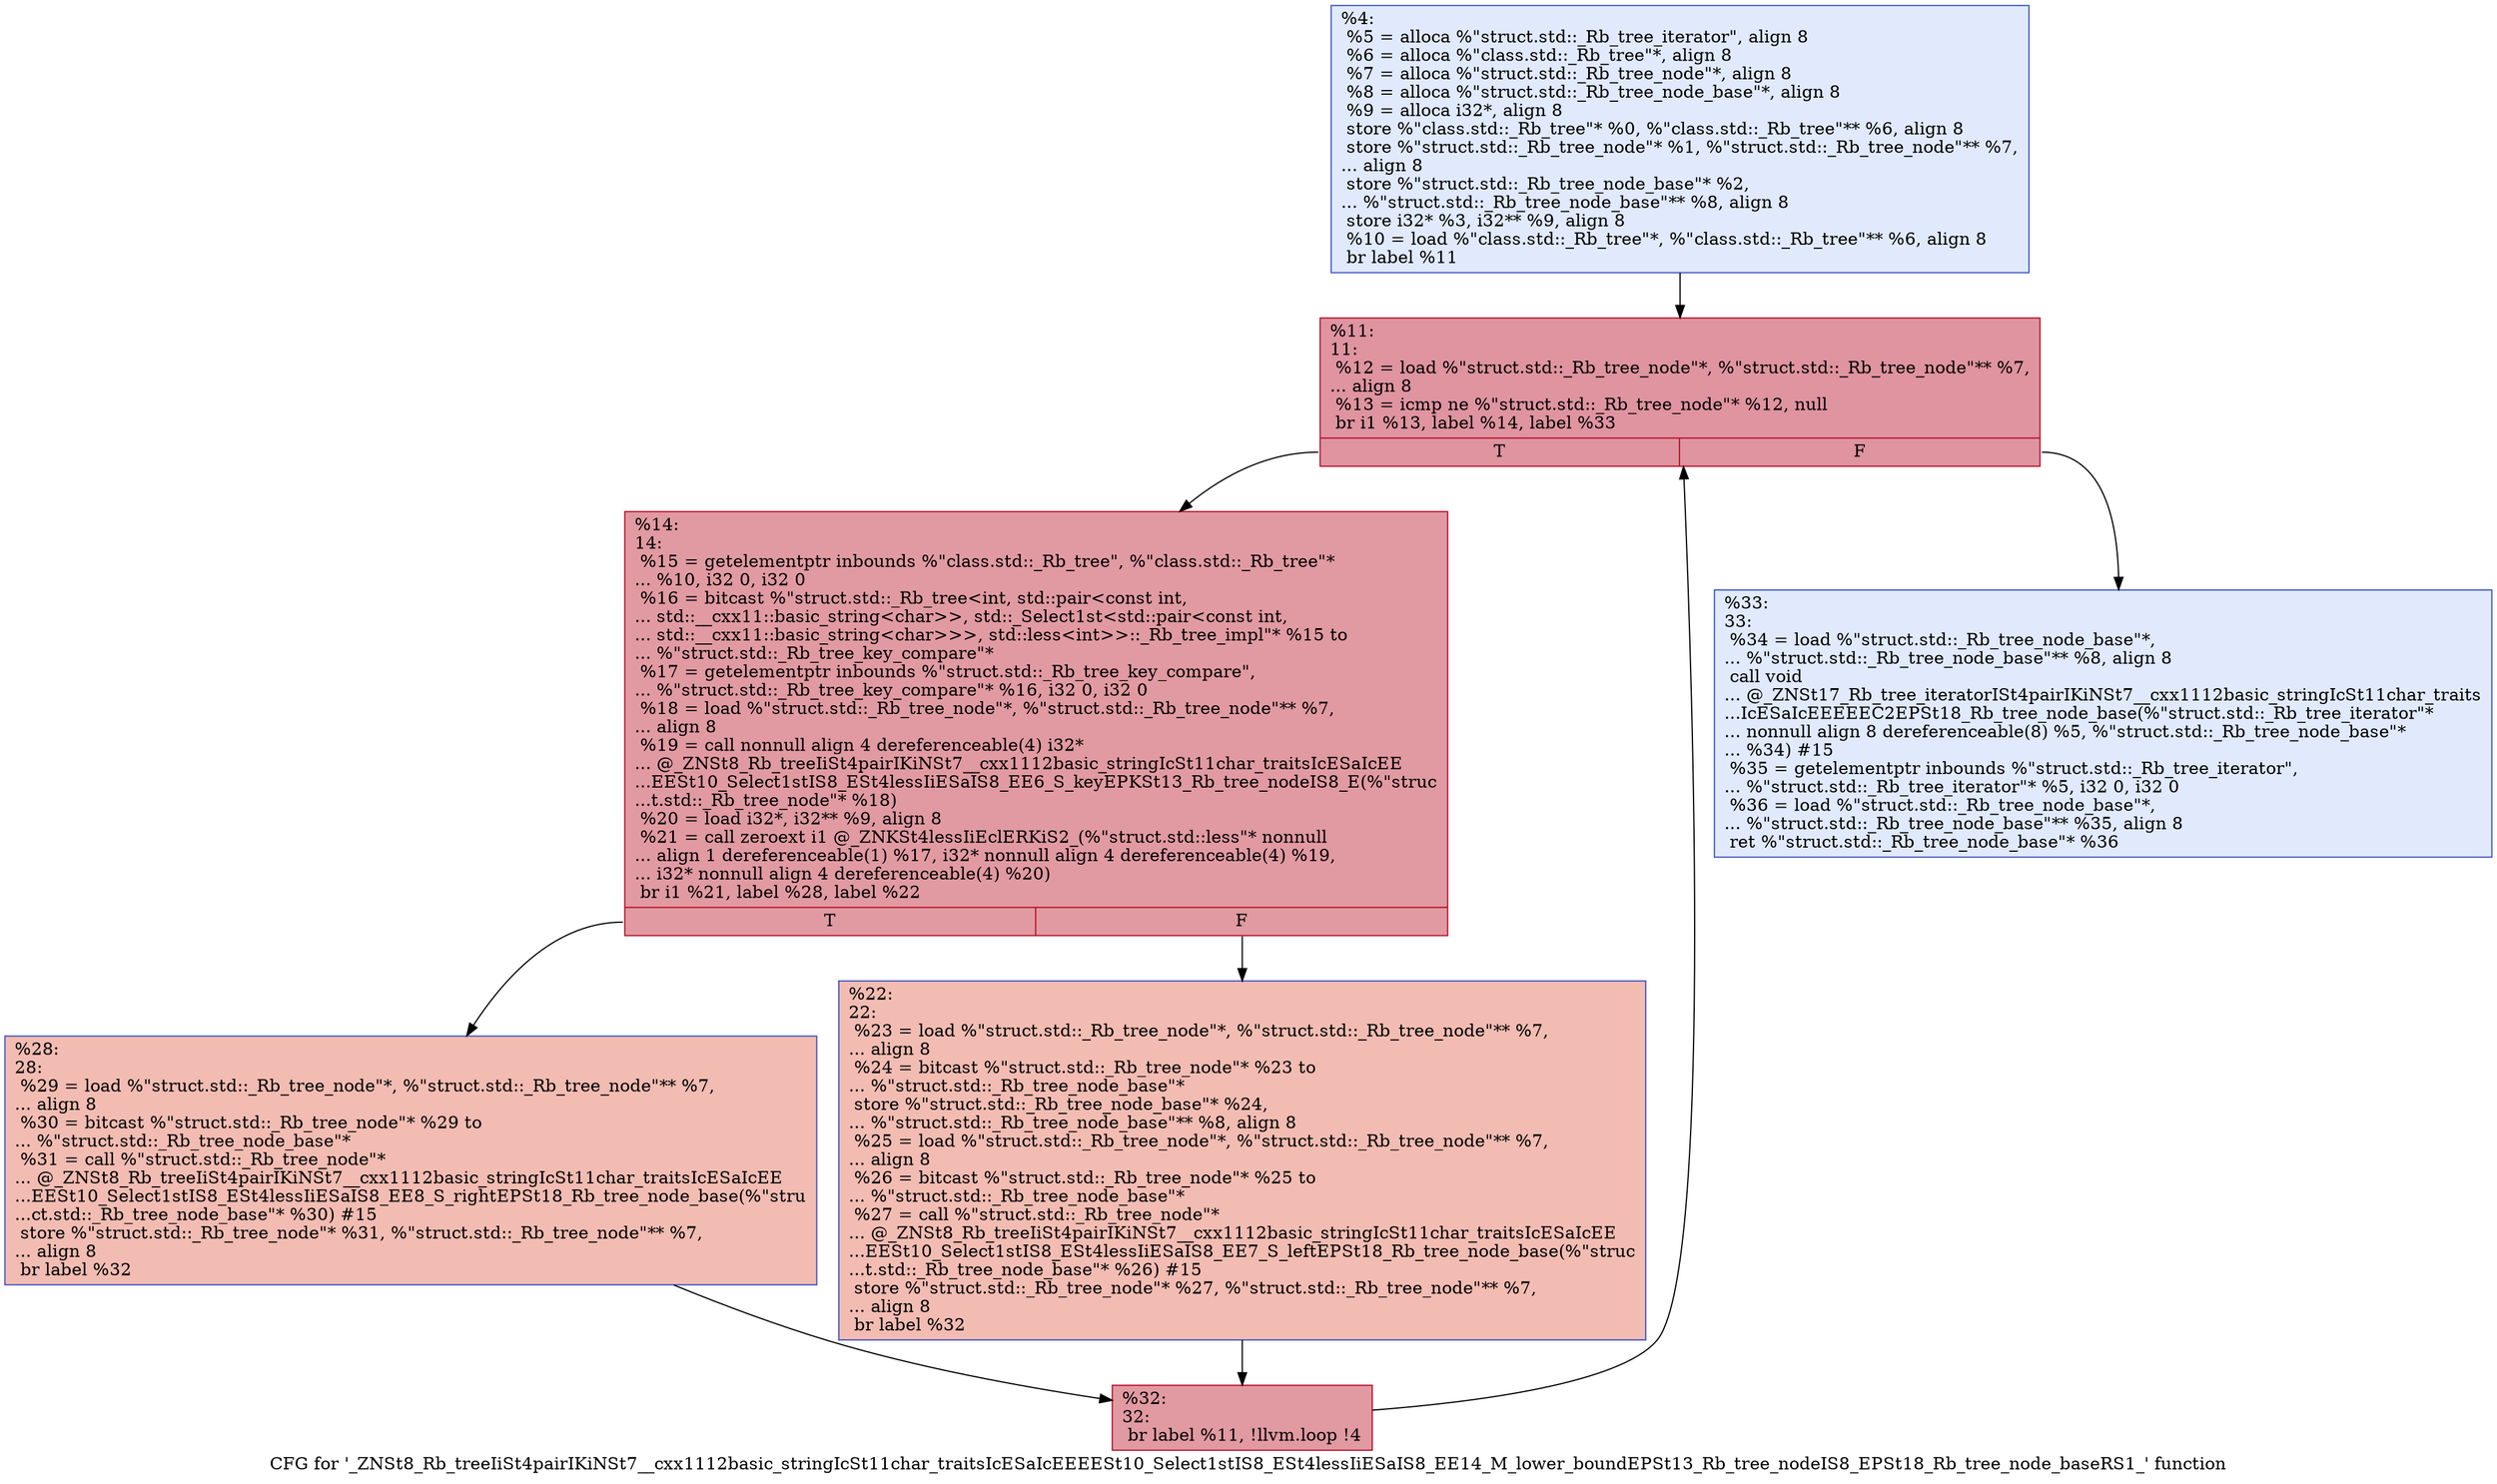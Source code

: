 digraph "CFG for '_ZNSt8_Rb_treeIiSt4pairIKiNSt7__cxx1112basic_stringIcSt11char_traitsIcESaIcEEEESt10_Select1stIS8_ESt4lessIiESaIS8_EE14_M_lower_boundEPSt13_Rb_tree_nodeIS8_EPSt18_Rb_tree_node_baseRS1_' function" {
	label="CFG for '_ZNSt8_Rb_treeIiSt4pairIKiNSt7__cxx1112basic_stringIcSt11char_traitsIcESaIcEEEESt10_Select1stIS8_ESt4lessIiESaIS8_EE14_M_lower_boundEPSt13_Rb_tree_nodeIS8_EPSt18_Rb_tree_node_baseRS1_' function";

	Node0x561d2dfb62b0 [shape=record,color="#3d50c3ff", style=filled, fillcolor="#b9d0f970",label="{%4:\l  %5 = alloca %\"struct.std::_Rb_tree_iterator\", align 8\l  %6 = alloca %\"class.std::_Rb_tree\"*, align 8\l  %7 = alloca %\"struct.std::_Rb_tree_node\"*, align 8\l  %8 = alloca %\"struct.std::_Rb_tree_node_base\"*, align 8\l  %9 = alloca i32*, align 8\l  store %\"class.std::_Rb_tree\"* %0, %\"class.std::_Rb_tree\"** %6, align 8\l  store %\"struct.std::_Rb_tree_node\"* %1, %\"struct.std::_Rb_tree_node\"** %7,\l... align 8\l  store %\"struct.std::_Rb_tree_node_base\"* %2,\l... %\"struct.std::_Rb_tree_node_base\"** %8, align 8\l  store i32* %3, i32** %9, align 8\l  %10 = load %\"class.std::_Rb_tree\"*, %\"class.std::_Rb_tree\"** %6, align 8\l  br label %11\l}"];
	Node0x561d2dfb62b0 -> Node0x561d2dfb6300;
	Node0x561d2dfb6300 [shape=record,color="#b70d28ff", style=filled, fillcolor="#b70d2870",label="{%11:\l11:                                               \l  %12 = load %\"struct.std::_Rb_tree_node\"*, %\"struct.std::_Rb_tree_node\"** %7,\l... align 8\l  %13 = icmp ne %\"struct.std::_Rb_tree_node\"* %12, null\l  br i1 %13, label %14, label %33\l|{<s0>T|<s1>F}}"];
	Node0x561d2dfb6300:s0 -> Node0x561d2dfb69a0;
	Node0x561d2dfb6300:s1 -> Node0x561d2dfb69f0;
	Node0x561d2dfb69a0 [shape=record,color="#b70d28ff", style=filled, fillcolor="#bb1b2c70",label="{%14:\l14:                                               \l  %15 = getelementptr inbounds %\"class.std::_Rb_tree\", %\"class.std::_Rb_tree\"*\l... %10, i32 0, i32 0\l  %16 = bitcast %\"struct.std::_Rb_tree\<int, std::pair\<const int,\l... std::__cxx11::basic_string\<char\>\>, std::_Select1st\<std::pair\<const int,\l... std::__cxx11::basic_string\<char\>\>\>, std::less\<int\>\>::_Rb_tree_impl\"* %15 to\l... %\"struct.std::_Rb_tree_key_compare\"*\l  %17 = getelementptr inbounds %\"struct.std::_Rb_tree_key_compare\",\l... %\"struct.std::_Rb_tree_key_compare\"* %16, i32 0, i32 0\l  %18 = load %\"struct.std::_Rb_tree_node\"*, %\"struct.std::_Rb_tree_node\"** %7,\l... align 8\l  %19 = call nonnull align 4 dereferenceable(4) i32*\l... @_ZNSt8_Rb_treeIiSt4pairIKiNSt7__cxx1112basic_stringIcSt11char_traitsIcESaIcEE\l...EESt10_Select1stIS8_ESt4lessIiESaIS8_EE6_S_keyEPKSt13_Rb_tree_nodeIS8_E(%\"struc\l...t.std::_Rb_tree_node\"* %18)\l  %20 = load i32*, i32** %9, align 8\l  %21 = call zeroext i1 @_ZNKSt4lessIiEclERKiS2_(%\"struct.std::less\"* nonnull\l... align 1 dereferenceable(1) %17, i32* nonnull align 4 dereferenceable(4) %19,\l... i32* nonnull align 4 dereferenceable(4) %20)\l  br i1 %21, label %28, label %22\l|{<s0>T|<s1>F}}"];
	Node0x561d2dfb69a0:s0 -> Node0x561d2dfb6f00;
	Node0x561d2dfb69a0:s1 -> Node0x561d2dfb6f50;
	Node0x561d2dfb6f50 [shape=record,color="#3d50c3ff", style=filled, fillcolor="#e1675170",label="{%22:\l22:                                               \l  %23 = load %\"struct.std::_Rb_tree_node\"*, %\"struct.std::_Rb_tree_node\"** %7,\l... align 8\l  %24 = bitcast %\"struct.std::_Rb_tree_node\"* %23 to\l... %\"struct.std::_Rb_tree_node_base\"*\l  store %\"struct.std::_Rb_tree_node_base\"* %24,\l... %\"struct.std::_Rb_tree_node_base\"** %8, align 8\l  %25 = load %\"struct.std::_Rb_tree_node\"*, %\"struct.std::_Rb_tree_node\"** %7,\l... align 8\l  %26 = bitcast %\"struct.std::_Rb_tree_node\"* %25 to\l... %\"struct.std::_Rb_tree_node_base\"*\l  %27 = call %\"struct.std::_Rb_tree_node\"*\l... @_ZNSt8_Rb_treeIiSt4pairIKiNSt7__cxx1112basic_stringIcSt11char_traitsIcESaIcEE\l...EESt10_Select1stIS8_ESt4lessIiESaIS8_EE7_S_leftEPSt18_Rb_tree_node_base(%\"struc\l...t.std::_Rb_tree_node_base\"* %26) #15\l  store %\"struct.std::_Rb_tree_node\"* %27, %\"struct.std::_Rb_tree_node\"** %7,\l... align 8\l  br label %32\l}"];
	Node0x561d2dfb6f50 -> Node0x561d2dfb7390;
	Node0x561d2dfb6f00 [shape=record,color="#3d50c3ff", style=filled, fillcolor="#e1675170",label="{%28:\l28:                                               \l  %29 = load %\"struct.std::_Rb_tree_node\"*, %\"struct.std::_Rb_tree_node\"** %7,\l... align 8\l  %30 = bitcast %\"struct.std::_Rb_tree_node\"* %29 to\l... %\"struct.std::_Rb_tree_node_base\"*\l  %31 = call %\"struct.std::_Rb_tree_node\"*\l... @_ZNSt8_Rb_treeIiSt4pairIKiNSt7__cxx1112basic_stringIcSt11char_traitsIcESaIcEE\l...EESt10_Select1stIS8_ESt4lessIiESaIS8_EE8_S_rightEPSt18_Rb_tree_node_base(%\"stru\l...ct.std::_Rb_tree_node_base\"* %30) #15\l  store %\"struct.std::_Rb_tree_node\"* %31, %\"struct.std::_Rb_tree_node\"** %7,\l... align 8\l  br label %32\l}"];
	Node0x561d2dfb6f00 -> Node0x561d2dfb7390;
	Node0x561d2dfb7390 [shape=record,color="#b70d28ff", style=filled, fillcolor="#bb1b2c70",label="{%32:\l32:                                               \l  br label %11, !llvm.loop !4\l}"];
	Node0x561d2dfb7390 -> Node0x561d2dfb6300;
	Node0x561d2dfb69f0 [shape=record,color="#3d50c3ff", style=filled, fillcolor="#b9d0f970",label="{%33:\l33:                                               \l  %34 = load %\"struct.std::_Rb_tree_node_base\"*,\l... %\"struct.std::_Rb_tree_node_base\"** %8, align 8\l  call void\l... @_ZNSt17_Rb_tree_iteratorISt4pairIKiNSt7__cxx1112basic_stringIcSt11char_traits\l...IcESaIcEEEEEC2EPSt18_Rb_tree_node_base(%\"struct.std::_Rb_tree_iterator\"*\l... nonnull align 8 dereferenceable(8) %5, %\"struct.std::_Rb_tree_node_base\"*\l... %34) #15\l  %35 = getelementptr inbounds %\"struct.std::_Rb_tree_iterator\",\l... %\"struct.std::_Rb_tree_iterator\"* %5, i32 0, i32 0\l  %36 = load %\"struct.std::_Rb_tree_node_base\"*,\l... %\"struct.std::_Rb_tree_node_base\"** %35, align 8\l  ret %\"struct.std::_Rb_tree_node_base\"* %36\l}"];
}
